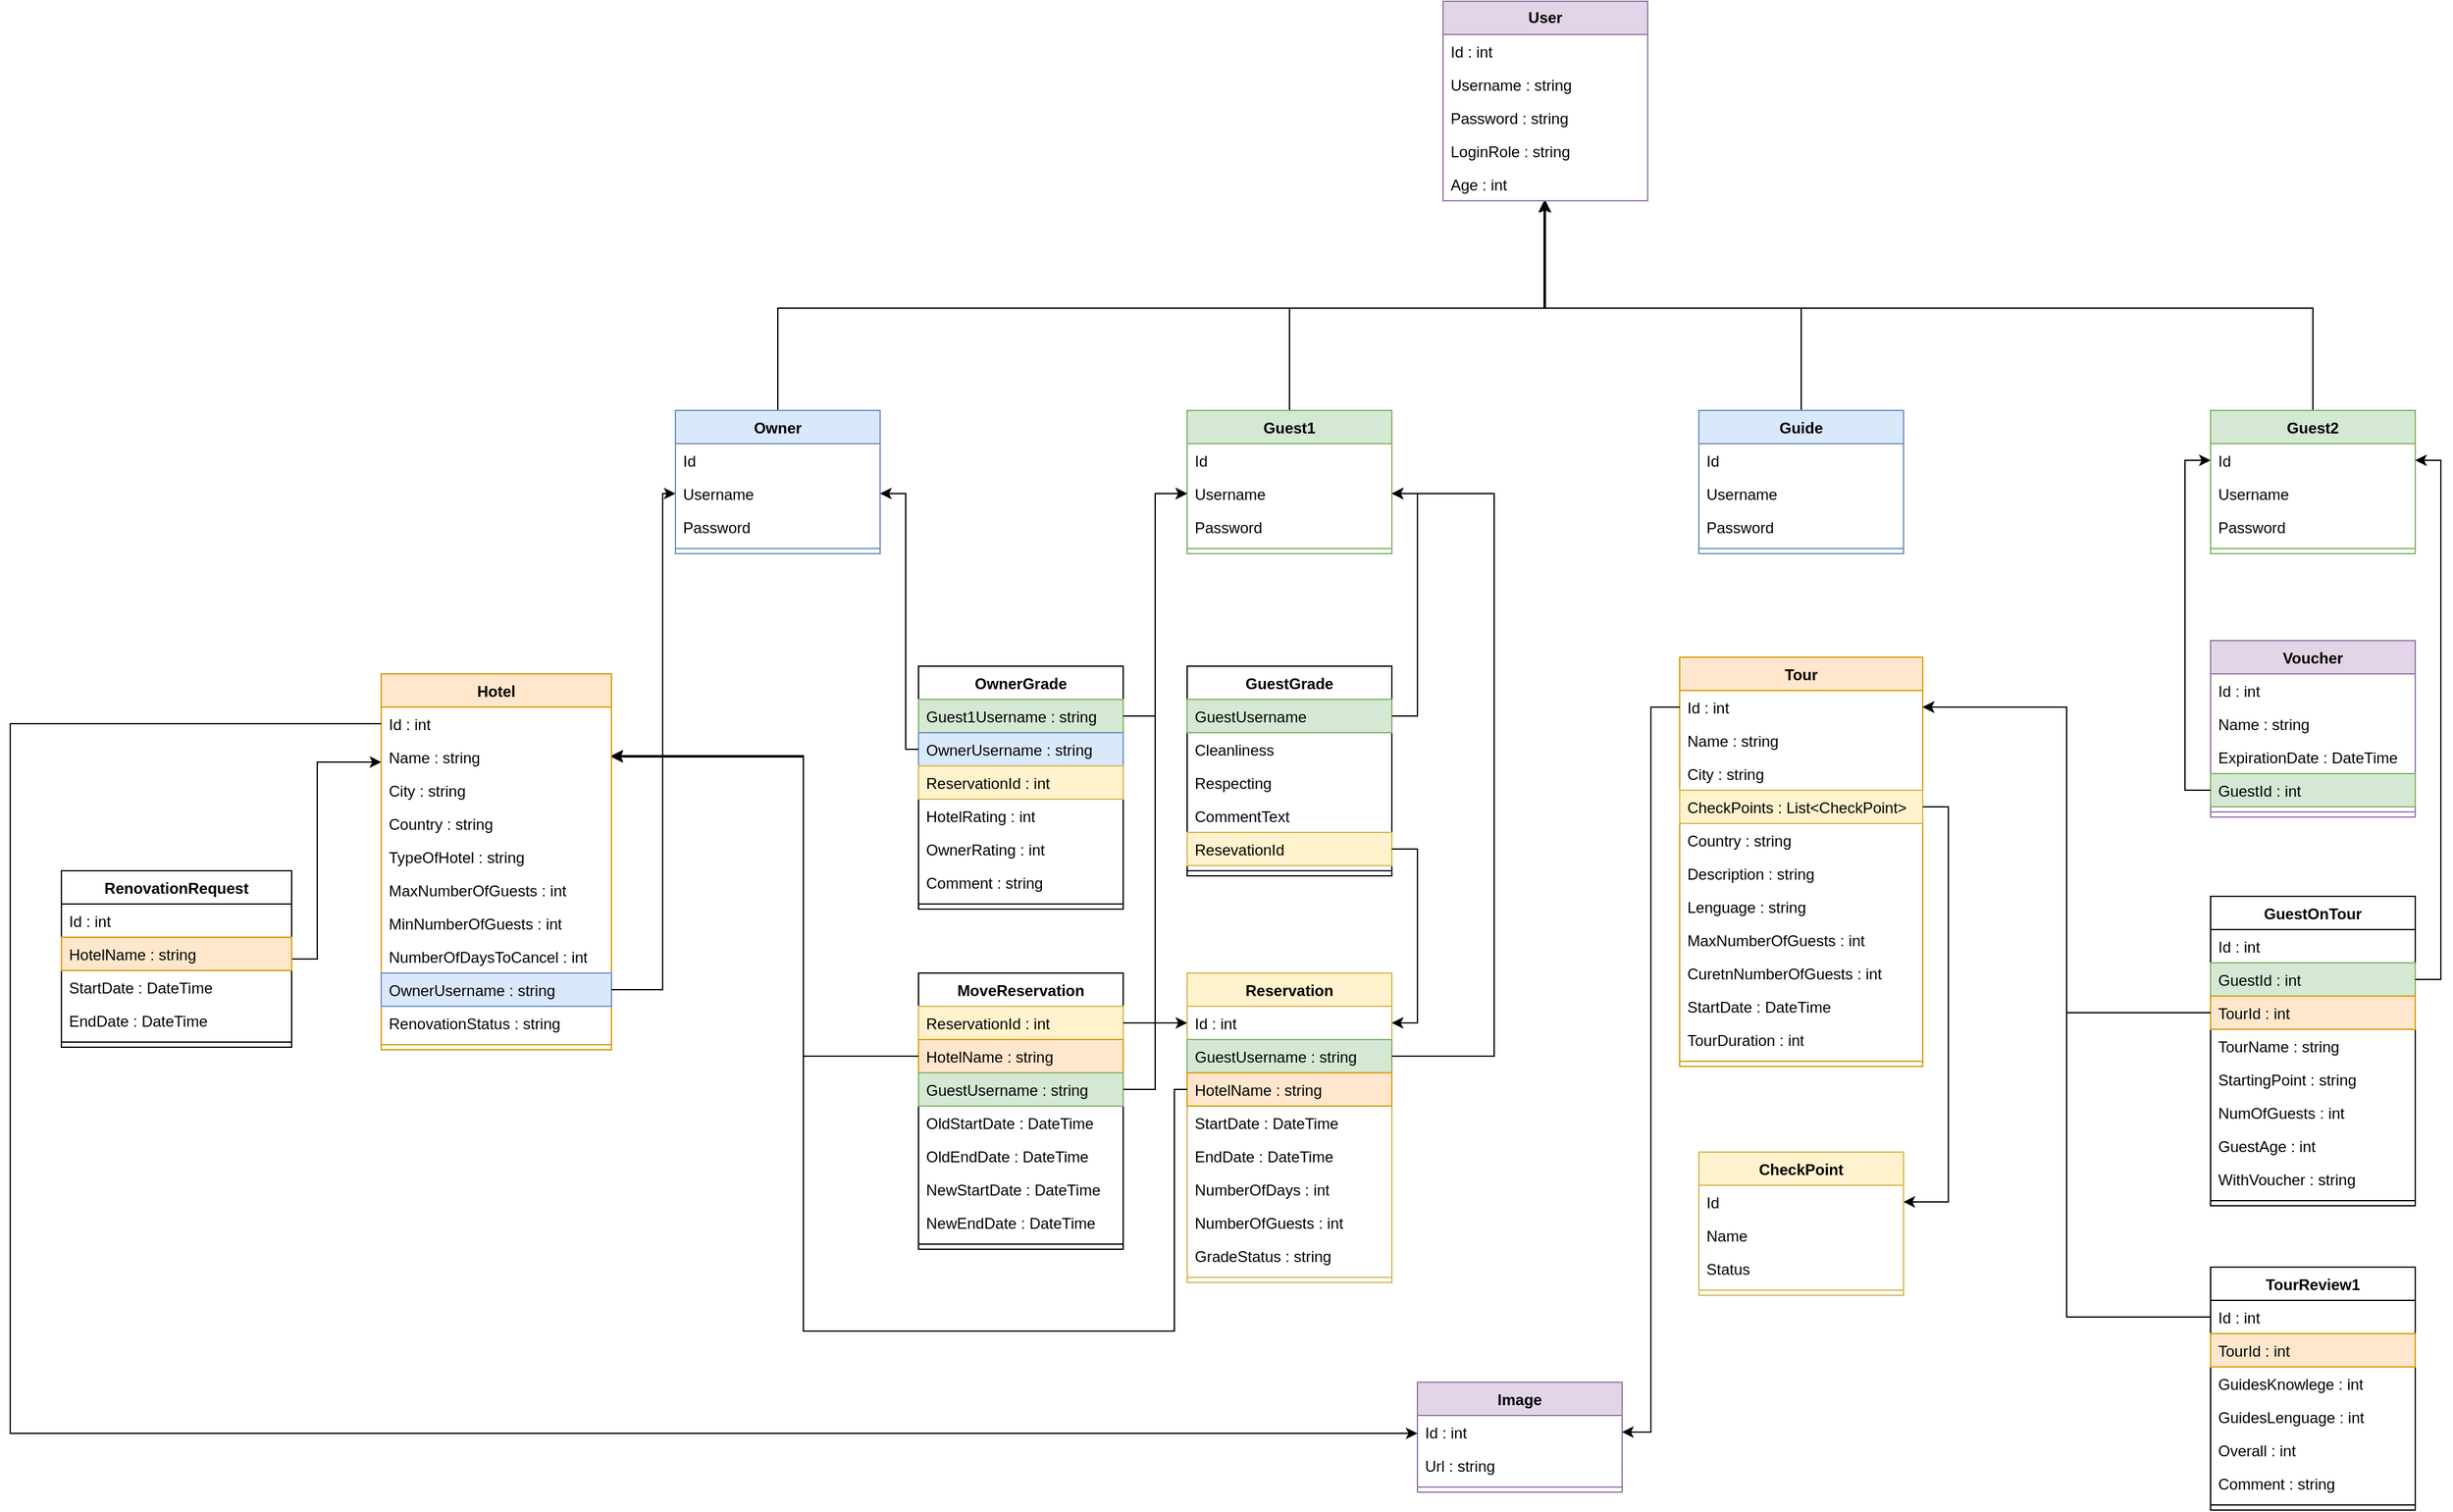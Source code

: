 <mxfile version="21.2.9" type="google">
  <diagram id="C5RBs43oDa-KdzZeNtuy" name="Page-1">
    <mxGraphModel grid="1" page="1" gridSize="10" guides="1" tooltips="1" connect="1" arrows="1" fold="1" pageScale="1" pageWidth="827" pageHeight="1169" math="0" shadow="0">
      <root>
        <mxCell id="WIyWlLk6GJQsqaUBKTNV-0" />
        <mxCell id="WIyWlLk6GJQsqaUBKTNV-1" parent="WIyWlLk6GJQsqaUBKTNV-0" />
        <mxCell id="TR1EtoRLhUXy3o0v9ZQj-4" style="edgeStyle=orthogonalEdgeStyle;rounded=0;orthogonalLoop=1;jettySize=auto;html=1;" edge="1" parent="WIyWlLk6GJQsqaUBKTNV-1" source="pYB4gJdRoQnEA1Ny3r1X-6" target="pYB4gJdRoQnEA1Ny3r1X-121">
          <mxGeometry relative="1" as="geometry">
            <Array as="points">
              <mxPoint x="560" y="280" />
              <mxPoint x="359" y="280" />
            </Array>
          </mxGeometry>
        </mxCell>
        <mxCell id="pYB4gJdRoQnEA1Ny3r1X-5" value="Guide" style="swimlane;fontStyle=1;align=center;verticalAlign=top;childLayout=stackLayout;horizontal=1;startSize=26;horizontalStack=0;resizeParent=1;resizeParentMax=0;resizeLast=0;collapsible=1;marginBottom=0;whiteSpace=wrap;html=1;fillColor=#dae8fc;strokeColor=#6c8ebf;" vertex="1" parent="WIyWlLk6GJQsqaUBKTNV-1">
          <mxGeometry x="480" y="360" width="160" height="112" as="geometry" />
        </mxCell>
        <mxCell id="pYB4gJdRoQnEA1Ny3r1X-6" value="Id" style="text;strokeColor=none;fillColor=none;align=left;verticalAlign=top;spacingLeft=4;spacingRight=4;overflow=hidden;rotatable=0;points=[[0,0.5],[1,0.5]];portConstraint=eastwest;whiteSpace=wrap;html=1;" vertex="1" parent="pYB4gJdRoQnEA1Ny3r1X-5">
          <mxGeometry y="26" width="160" height="26" as="geometry" />
        </mxCell>
        <mxCell id="pYB4gJdRoQnEA1Ny3r1X-97" value="Username" style="text;strokeColor=none;fillColor=none;align=left;verticalAlign=top;spacingLeft=4;spacingRight=4;overflow=hidden;rotatable=0;points=[[0,0.5],[1,0.5]];portConstraint=eastwest;whiteSpace=wrap;html=1;" vertex="1" parent="pYB4gJdRoQnEA1Ny3r1X-5">
          <mxGeometry y="52" width="160" height="26" as="geometry" />
        </mxCell>
        <mxCell id="pYB4gJdRoQnEA1Ny3r1X-96" value="Password" style="text;strokeColor=none;fillColor=none;align=left;verticalAlign=top;spacingLeft=4;spacingRight=4;overflow=hidden;rotatable=0;points=[[0,0.5],[1,0.5]];portConstraint=eastwest;whiteSpace=wrap;html=1;" vertex="1" parent="pYB4gJdRoQnEA1Ny3r1X-5">
          <mxGeometry y="78" width="160" height="26" as="geometry" />
        </mxCell>
        <mxCell id="pYB4gJdRoQnEA1Ny3r1X-7" value="" style="line;strokeWidth=1;fillColor=none;align=left;verticalAlign=middle;spacingTop=-1;spacingLeft=3;spacingRight=3;rotatable=0;labelPosition=right;points=[];portConstraint=eastwest;strokeColor=inherit;" vertex="1" parent="pYB4gJdRoQnEA1Ny3r1X-5">
          <mxGeometry y="104" width="160" height="8" as="geometry" />
        </mxCell>
        <mxCell id="TR1EtoRLhUXy3o0v9ZQj-2" style="edgeStyle=orthogonalEdgeStyle;rounded=0;orthogonalLoop=1;jettySize=auto;html=1;" edge="1" parent="WIyWlLk6GJQsqaUBKTNV-1" source="pYB4gJdRoQnEA1Ny3r1X-94" target="pYB4gJdRoQnEA1Ny3r1X-121">
          <mxGeometry relative="1" as="geometry">
            <mxPoint x="349" y="220" as="targetPoint" />
            <mxPoint x="189" y="360" as="sourcePoint" />
            <Array as="points">
              <mxPoint x="160" y="280" />
              <mxPoint x="360" y="280" />
            </Array>
          </mxGeometry>
        </mxCell>
        <mxCell id="pYB4gJdRoQnEA1Ny3r1X-9" value="Guest1" style="swimlane;fontStyle=1;align=center;verticalAlign=top;childLayout=stackLayout;horizontal=1;startSize=26;horizontalStack=0;resizeParent=1;resizeParentMax=0;resizeLast=0;collapsible=1;marginBottom=0;whiteSpace=wrap;html=1;fillColor=#d5e8d4;strokeColor=#82b366;" vertex="1" parent="WIyWlLk6GJQsqaUBKTNV-1">
          <mxGeometry x="80" y="360" width="160" height="112" as="geometry" />
        </mxCell>
        <mxCell id="pYB4gJdRoQnEA1Ny3r1X-94" value="Id" style="text;strokeColor=none;fillColor=none;align=left;verticalAlign=top;spacingLeft=4;spacingRight=4;overflow=hidden;rotatable=0;points=[[0,0.5],[1,0.5]];portConstraint=eastwest;whiteSpace=wrap;html=1;" vertex="1" parent="pYB4gJdRoQnEA1Ny3r1X-9">
          <mxGeometry y="26" width="160" height="26" as="geometry" />
        </mxCell>
        <mxCell id="pYB4gJdRoQnEA1Ny3r1X-93" value="Username" style="text;strokeColor=none;fillColor=none;align=left;verticalAlign=top;spacingLeft=4;spacingRight=4;overflow=hidden;rotatable=0;points=[[0,0.5],[1,0.5]];portConstraint=eastwest;whiteSpace=wrap;html=1;" vertex="1" parent="pYB4gJdRoQnEA1Ny3r1X-9">
          <mxGeometry y="52" width="160" height="26" as="geometry" />
        </mxCell>
        <mxCell id="pYB4gJdRoQnEA1Ny3r1X-95" value="Password" style="text;strokeColor=none;fillColor=none;align=left;verticalAlign=top;spacingLeft=4;spacingRight=4;overflow=hidden;rotatable=0;points=[[0,0.5],[1,0.5]];portConstraint=eastwest;whiteSpace=wrap;html=1;" vertex="1" parent="pYB4gJdRoQnEA1Ny3r1X-9">
          <mxGeometry y="78" width="160" height="26" as="geometry" />
        </mxCell>
        <mxCell id="pYB4gJdRoQnEA1Ny3r1X-11" value="" style="line;strokeWidth=1;fillColor=none;align=left;verticalAlign=middle;spacingTop=-1;spacingLeft=3;spacingRight=3;rotatable=0;labelPosition=right;points=[];portConstraint=eastwest;strokeColor=inherit;" vertex="1" parent="pYB4gJdRoQnEA1Ny3r1X-9">
          <mxGeometry y="104" width="160" height="8" as="geometry" />
        </mxCell>
        <mxCell id="TR1EtoRLhUXy3o0v9ZQj-5" style="edgeStyle=orthogonalEdgeStyle;rounded=0;orthogonalLoop=1;jettySize=auto;html=1;" edge="1" parent="WIyWlLk6GJQsqaUBKTNV-1" source="pYB4gJdRoQnEA1Ny3r1X-14" target="pYB4gJdRoQnEA1Ny3r1X-121">
          <mxGeometry relative="1" as="geometry">
            <mxPoint x="870" y="360" as="sourcePoint" />
            <mxPoint x="390" y="230.004" as="targetPoint" />
            <Array as="points">
              <mxPoint x="960" y="280" />
              <mxPoint x="360" y="280" />
            </Array>
          </mxGeometry>
        </mxCell>
        <mxCell id="pYB4gJdRoQnEA1Ny3r1X-13" value="Guest2" style="swimlane;fontStyle=1;align=center;verticalAlign=top;childLayout=stackLayout;horizontal=1;startSize=26;horizontalStack=0;resizeParent=1;resizeParentMax=0;resizeLast=0;collapsible=1;marginBottom=0;whiteSpace=wrap;html=1;fillColor=#d5e8d4;strokeColor=#82b366;" vertex="1" parent="WIyWlLk6GJQsqaUBKTNV-1">
          <mxGeometry x="880" y="360" width="160" height="112" as="geometry" />
        </mxCell>
        <mxCell id="pYB4gJdRoQnEA1Ny3r1X-14" value="Id" style="text;strokeColor=none;fillColor=none;align=left;verticalAlign=top;spacingLeft=4;spacingRight=4;overflow=hidden;rotatable=0;points=[[0,0.5],[1,0.5]];portConstraint=eastwest;whiteSpace=wrap;html=1;" vertex="1" parent="pYB4gJdRoQnEA1Ny3r1X-13">
          <mxGeometry y="26" width="160" height="26" as="geometry" />
        </mxCell>
        <mxCell id="pYB4gJdRoQnEA1Ny3r1X-99" value="Username" style="text;strokeColor=none;fillColor=none;align=left;verticalAlign=top;spacingLeft=4;spacingRight=4;overflow=hidden;rotatable=0;points=[[0,0.5],[1,0.5]];portConstraint=eastwest;whiteSpace=wrap;html=1;" vertex="1" parent="pYB4gJdRoQnEA1Ny3r1X-13">
          <mxGeometry y="52" width="160" height="26" as="geometry" />
        </mxCell>
        <mxCell id="pYB4gJdRoQnEA1Ny3r1X-98" value="Password" style="text;strokeColor=none;fillColor=none;align=left;verticalAlign=top;spacingLeft=4;spacingRight=4;overflow=hidden;rotatable=0;points=[[0,0.5],[1,0.5]];portConstraint=eastwest;whiteSpace=wrap;html=1;" vertex="1" parent="pYB4gJdRoQnEA1Ny3r1X-13">
          <mxGeometry y="78" width="160" height="26" as="geometry" />
        </mxCell>
        <mxCell id="pYB4gJdRoQnEA1Ny3r1X-15" value="" style="line;strokeWidth=1;fillColor=none;align=left;verticalAlign=middle;spacingTop=-1;spacingLeft=3;spacingRight=3;rotatable=0;labelPosition=right;points=[];portConstraint=eastwest;strokeColor=inherit;" vertex="1" parent="pYB4gJdRoQnEA1Ny3r1X-13">
          <mxGeometry y="104" width="160" height="8" as="geometry" />
        </mxCell>
        <mxCell id="TR1EtoRLhUXy3o0v9ZQj-3" style="edgeStyle=orthogonalEdgeStyle;rounded=0;orthogonalLoop=1;jettySize=auto;html=1;" edge="1" parent="WIyWlLk6GJQsqaUBKTNV-1" source="pYB4gJdRoQnEA1Ny3r1X-18" target="pYB4gJdRoQnEA1Ny3r1X-121">
          <mxGeometry relative="1" as="geometry">
            <mxPoint x="-167" y="360" as="sourcePoint" />
            <mxPoint x="313.96" y="230.004" as="targetPoint" />
            <Array as="points">
              <mxPoint x="-240" y="280" />
              <mxPoint x="360" y="280" />
            </Array>
          </mxGeometry>
        </mxCell>
        <mxCell id="pYB4gJdRoQnEA1Ny3r1X-17" value="Owner" style="swimlane;fontStyle=1;align=center;verticalAlign=top;childLayout=stackLayout;horizontal=1;startSize=26;horizontalStack=0;resizeParent=1;resizeParentMax=0;resizeLast=0;collapsible=1;marginBottom=0;whiteSpace=wrap;html=1;fillColor=#dae8fc;strokeColor=#6c8ebf;" vertex="1" parent="WIyWlLk6GJQsqaUBKTNV-1">
          <mxGeometry x="-320" y="360" width="160" height="112" as="geometry" />
        </mxCell>
        <mxCell id="pYB4gJdRoQnEA1Ny3r1X-18" value="Id" style="text;strokeColor=none;fillColor=none;align=left;verticalAlign=top;spacingLeft=4;spacingRight=4;overflow=hidden;rotatable=0;points=[[0,0.5],[1,0.5]];portConstraint=eastwest;whiteSpace=wrap;html=1;" vertex="1" parent="pYB4gJdRoQnEA1Ny3r1X-17">
          <mxGeometry y="26" width="160" height="26" as="geometry" />
        </mxCell>
        <mxCell id="pYB4gJdRoQnEA1Ny3r1X-92" value="Username" style="text;strokeColor=none;fillColor=none;align=left;verticalAlign=top;spacingLeft=4;spacingRight=4;overflow=hidden;rotatable=0;points=[[0,0.5],[1,0.5]];portConstraint=eastwest;whiteSpace=wrap;html=1;" vertex="1" parent="pYB4gJdRoQnEA1Ny3r1X-17">
          <mxGeometry y="52" width="160" height="26" as="geometry" />
        </mxCell>
        <mxCell id="pYB4gJdRoQnEA1Ny3r1X-91" value="Password" style="text;strokeColor=none;fillColor=none;align=left;verticalAlign=top;spacingLeft=4;spacingRight=4;overflow=hidden;rotatable=0;points=[[0,0.5],[1,0.5]];portConstraint=eastwest;whiteSpace=wrap;html=1;" vertex="1" parent="pYB4gJdRoQnEA1Ny3r1X-17">
          <mxGeometry y="78" width="160" height="26" as="geometry" />
        </mxCell>
        <mxCell id="pYB4gJdRoQnEA1Ny3r1X-19" value="" style="line;strokeWidth=1;fillColor=none;align=left;verticalAlign=middle;spacingTop=-1;spacingLeft=3;spacingRight=3;rotatable=0;labelPosition=right;points=[];portConstraint=eastwest;strokeColor=inherit;" vertex="1" parent="pYB4gJdRoQnEA1Ny3r1X-17">
          <mxGeometry y="104" width="160" height="8" as="geometry" />
        </mxCell>
        <mxCell id="pYB4gJdRoQnEA1Ny3r1X-33" value="CheckPoint" style="swimlane;fontStyle=1;align=center;verticalAlign=top;childLayout=stackLayout;horizontal=1;startSize=26;horizontalStack=0;resizeParent=1;resizeParentMax=0;resizeLast=0;collapsible=1;marginBottom=0;whiteSpace=wrap;html=1;fillColor=#fff2cc;strokeColor=#d6b656;" vertex="1" parent="WIyWlLk6GJQsqaUBKTNV-1">
          <mxGeometry x="480" y="940" width="160" height="112" as="geometry" />
        </mxCell>
        <mxCell id="pYB4gJdRoQnEA1Ny3r1X-34" value="Id" style="text;strokeColor=none;fillColor=none;align=left;verticalAlign=top;spacingLeft=4;spacingRight=4;overflow=hidden;rotatable=0;points=[[0,0.5],[1,0.5]];portConstraint=eastwest;whiteSpace=wrap;html=1;" vertex="1" parent="pYB4gJdRoQnEA1Ny3r1X-33">
          <mxGeometry y="26" width="160" height="26" as="geometry" />
        </mxCell>
        <mxCell id="pYB4gJdRoQnEA1Ny3r1X-103" value="Name" style="text;strokeColor=none;fillColor=none;align=left;verticalAlign=top;spacingLeft=4;spacingRight=4;overflow=hidden;rotatable=0;points=[[0,0.5],[1,0.5]];portConstraint=eastwest;whiteSpace=wrap;html=1;" vertex="1" parent="pYB4gJdRoQnEA1Ny3r1X-33">
          <mxGeometry y="52" width="160" height="26" as="geometry" />
        </mxCell>
        <mxCell id="pYB4gJdRoQnEA1Ny3r1X-102" value="Status" style="text;strokeColor=none;fillColor=none;align=left;verticalAlign=top;spacingLeft=4;spacingRight=4;overflow=hidden;rotatable=0;points=[[0,0.5],[1,0.5]];portConstraint=eastwest;whiteSpace=wrap;html=1;" vertex="1" parent="pYB4gJdRoQnEA1Ny3r1X-33">
          <mxGeometry y="78" width="160" height="26" as="geometry" />
        </mxCell>
        <mxCell id="pYB4gJdRoQnEA1Ny3r1X-35" value="" style="line;strokeWidth=1;fillColor=none;align=left;verticalAlign=middle;spacingTop=-1;spacingLeft=3;spacingRight=3;rotatable=0;labelPosition=right;points=[];portConstraint=eastwest;strokeColor=inherit;" vertex="1" parent="pYB4gJdRoQnEA1Ny3r1X-33">
          <mxGeometry y="104" width="160" height="8" as="geometry" />
        </mxCell>
        <mxCell id="pYB4gJdRoQnEA1Ny3r1X-37" value="GuestGrade" style="swimlane;fontStyle=1;align=center;verticalAlign=top;childLayout=stackLayout;horizontal=1;startSize=26;horizontalStack=0;resizeParent=1;resizeParentMax=0;resizeLast=0;collapsible=1;marginBottom=0;whiteSpace=wrap;html=1;" vertex="1" parent="WIyWlLk6GJQsqaUBKTNV-1">
          <mxGeometry x="80" y="560" width="160" height="164" as="geometry" />
        </mxCell>
        <mxCell id="pYB4gJdRoQnEA1Ny3r1X-38" value="GuestUsername" style="text;strokeColor=#82b366;fillColor=#d5e8d4;align=left;verticalAlign=top;spacingLeft=4;spacingRight=4;overflow=hidden;rotatable=0;points=[[0,0.5],[1,0.5]];portConstraint=eastwest;whiteSpace=wrap;html=1;shadow=0;" vertex="1" parent="pYB4gJdRoQnEA1Ny3r1X-37">
          <mxGeometry y="26" width="160" height="26" as="geometry" />
        </mxCell>
        <mxCell id="pYB4gJdRoQnEA1Ny3r1X-107" value="Cleanliness" style="text;strokeColor=none;fillColor=none;align=left;verticalAlign=top;spacingLeft=4;spacingRight=4;overflow=hidden;rotatable=0;points=[[0,0.5],[1,0.5]];portConstraint=eastwest;whiteSpace=wrap;html=1;" vertex="1" parent="pYB4gJdRoQnEA1Ny3r1X-37">
          <mxGeometry y="52" width="160" height="26" as="geometry" />
        </mxCell>
        <mxCell id="pYB4gJdRoQnEA1Ny3r1X-106" value="Respecting" style="text;strokeColor=none;fillColor=none;align=left;verticalAlign=top;spacingLeft=4;spacingRight=4;overflow=hidden;rotatable=0;points=[[0,0.5],[1,0.5]];portConstraint=eastwest;whiteSpace=wrap;html=1;" vertex="1" parent="pYB4gJdRoQnEA1Ny3r1X-37">
          <mxGeometry y="78" width="160" height="26" as="geometry" />
        </mxCell>
        <mxCell id="pYB4gJdRoQnEA1Ny3r1X-105" value="CommentText" style="text;strokeColor=none;fillColor=none;align=left;verticalAlign=top;spacingLeft=4;spacingRight=4;overflow=hidden;rotatable=0;points=[[0,0.5],[1,0.5]];portConstraint=eastwest;whiteSpace=wrap;html=1;" vertex="1" parent="pYB4gJdRoQnEA1Ny3r1X-37">
          <mxGeometry y="104" width="160" height="26" as="geometry" />
        </mxCell>
        <mxCell id="pYB4gJdRoQnEA1Ny3r1X-104" value="ResevationId" style="text;strokeColor=#d6b656;fillColor=#fff2cc;align=left;verticalAlign=top;spacingLeft=4;spacingRight=4;overflow=hidden;rotatable=0;points=[[0,0.5],[1,0.5]];portConstraint=eastwest;whiteSpace=wrap;html=1;" vertex="1" parent="pYB4gJdRoQnEA1Ny3r1X-37">
          <mxGeometry y="130" width="160" height="26" as="geometry" />
        </mxCell>
        <mxCell id="pYB4gJdRoQnEA1Ny3r1X-39" value="" style="line;strokeWidth=1;fillColor=none;align=left;verticalAlign=middle;spacingTop=-1;spacingLeft=3;spacingRight=3;rotatable=0;labelPosition=right;points=[];portConstraint=eastwest;strokeColor=inherit;" vertex="1" parent="pYB4gJdRoQnEA1Ny3r1X-37">
          <mxGeometry y="156" width="160" height="8" as="geometry" />
        </mxCell>
        <mxCell id="pYB4gJdRoQnEA1Ny3r1X-41" value="GuestOnTour" style="swimlane;fontStyle=1;align=center;verticalAlign=top;childLayout=stackLayout;horizontal=1;startSize=26;horizontalStack=0;resizeParent=1;resizeParentMax=0;resizeLast=0;collapsible=1;marginBottom=0;whiteSpace=wrap;html=1;" vertex="1" parent="WIyWlLk6GJQsqaUBKTNV-1">
          <mxGeometry x="880" y="740" width="160" height="242" as="geometry" />
        </mxCell>
        <mxCell id="pYB4gJdRoQnEA1Ny3r1X-42" value="Id : int" style="text;strokeColor=none;fillColor=none;align=left;verticalAlign=top;spacingLeft=4;spacingRight=4;overflow=hidden;rotatable=0;points=[[0,0.5],[1,0.5]];portConstraint=eastwest;whiteSpace=wrap;html=1;" vertex="1" parent="pYB4gJdRoQnEA1Ny3r1X-41">
          <mxGeometry y="26" width="160" height="26" as="geometry" />
        </mxCell>
        <mxCell id="pYB4gJdRoQnEA1Ny3r1X-115" value="GuestId : int" style="text;strokeColor=#82b366;fillColor=#d5e8d4;align=left;verticalAlign=top;spacingLeft=4;spacingRight=4;overflow=hidden;rotatable=0;points=[[0,0.5],[1,0.5]];portConstraint=eastwest;whiteSpace=wrap;html=1;" vertex="1" parent="pYB4gJdRoQnEA1Ny3r1X-41">
          <mxGeometry y="52" width="160" height="26" as="geometry" />
        </mxCell>
        <mxCell id="pYB4gJdRoQnEA1Ny3r1X-114" value="TourId : int" style="text;strokeColor=#d79b00;fillColor=#ffe6cc;align=left;verticalAlign=top;spacingLeft=4;spacingRight=4;overflow=hidden;rotatable=0;points=[[0,0.5],[1,0.5]];portConstraint=eastwest;whiteSpace=wrap;html=1;" vertex="1" parent="pYB4gJdRoQnEA1Ny3r1X-41">
          <mxGeometry y="78" width="160" height="26" as="geometry" />
        </mxCell>
        <mxCell id="pYB4gJdRoQnEA1Ny3r1X-113" value="TourName : string" style="text;strokeColor=none;fillColor=none;align=left;verticalAlign=top;spacingLeft=4;spacingRight=4;overflow=hidden;rotatable=0;points=[[0,0.5],[1,0.5]];portConstraint=eastwest;whiteSpace=wrap;html=1;" vertex="1" parent="pYB4gJdRoQnEA1Ny3r1X-41">
          <mxGeometry y="104" width="160" height="26" as="geometry" />
        </mxCell>
        <mxCell id="pYB4gJdRoQnEA1Ny3r1X-112" value="StartingPoint : string" style="text;strokeColor=none;fillColor=none;align=left;verticalAlign=top;spacingLeft=4;spacingRight=4;overflow=hidden;rotatable=0;points=[[0,0.5],[1,0.5]];portConstraint=eastwest;whiteSpace=wrap;html=1;" vertex="1" parent="pYB4gJdRoQnEA1Ny3r1X-41">
          <mxGeometry y="130" width="160" height="26" as="geometry" />
        </mxCell>
        <mxCell id="pYB4gJdRoQnEA1Ny3r1X-111" value="NumOfGuests : int" style="text;strokeColor=none;fillColor=none;align=left;verticalAlign=top;spacingLeft=4;spacingRight=4;overflow=hidden;rotatable=0;points=[[0,0.5],[1,0.5]];portConstraint=eastwest;whiteSpace=wrap;html=1;" vertex="1" parent="pYB4gJdRoQnEA1Ny3r1X-41">
          <mxGeometry y="156" width="160" height="26" as="geometry" />
        </mxCell>
        <mxCell id="pYB4gJdRoQnEA1Ny3r1X-110" value="GuestAge : int" style="text;strokeColor=none;fillColor=none;align=left;verticalAlign=top;spacingLeft=4;spacingRight=4;overflow=hidden;rotatable=0;points=[[0,0.5],[1,0.5]];portConstraint=eastwest;whiteSpace=wrap;html=1;" vertex="1" parent="pYB4gJdRoQnEA1Ny3r1X-41">
          <mxGeometry y="182" width="160" height="26" as="geometry" />
        </mxCell>
        <mxCell id="pYB4gJdRoQnEA1Ny3r1X-109" value="WithVoucher : string" style="text;strokeColor=none;fillColor=none;align=left;verticalAlign=top;spacingLeft=4;spacingRight=4;overflow=hidden;rotatable=0;points=[[0,0.5],[1,0.5]];portConstraint=eastwest;whiteSpace=wrap;html=1;" vertex="1" parent="pYB4gJdRoQnEA1Ny3r1X-41">
          <mxGeometry y="208" width="160" height="26" as="geometry" />
        </mxCell>
        <mxCell id="pYB4gJdRoQnEA1Ny3r1X-43" value="" style="line;strokeWidth=1;fillColor=none;align=left;verticalAlign=middle;spacingTop=-1;spacingLeft=3;spacingRight=3;rotatable=0;labelPosition=right;points=[];portConstraint=eastwest;strokeColor=inherit;" vertex="1" parent="pYB4gJdRoQnEA1Ny3r1X-41">
          <mxGeometry y="234" width="160" height="8" as="geometry" />
        </mxCell>
        <mxCell id="pYB4gJdRoQnEA1Ny3r1X-45" value="Hotel" style="swimlane;fontStyle=1;align=center;verticalAlign=top;childLayout=stackLayout;horizontal=1;startSize=26;horizontalStack=0;resizeParent=1;resizeParentMax=0;resizeLast=0;collapsible=1;marginBottom=0;whiteSpace=wrap;html=1;fillColor=#ffe6cc;strokeColor=#d79b00;" vertex="1" parent="WIyWlLk6GJQsqaUBKTNV-1">
          <mxGeometry x="-550" y="566" width="180" height="294" as="geometry" />
        </mxCell>
        <mxCell id="pYB4gJdRoQnEA1Ny3r1X-46" value="Id : int" style="text;strokeColor=none;fillColor=none;align=left;verticalAlign=top;spacingLeft=4;spacingRight=4;overflow=hidden;rotatable=0;points=[[0,0.5],[1,0.5]];portConstraint=eastwest;whiteSpace=wrap;html=1;" vertex="1" parent="pYB4gJdRoQnEA1Ny3r1X-45">
          <mxGeometry y="26" width="180" height="26" as="geometry" />
        </mxCell>
        <mxCell id="pYB4gJdRoQnEA1Ny3r1X-130" value="Name : string" style="text;strokeColor=none;fillColor=none;align=left;verticalAlign=top;spacingLeft=4;spacingRight=4;overflow=hidden;rotatable=0;points=[[0,0.5],[1,0.5]];portConstraint=eastwest;whiteSpace=wrap;html=1;" vertex="1" parent="pYB4gJdRoQnEA1Ny3r1X-45">
          <mxGeometry y="52" width="180" height="26" as="geometry" />
        </mxCell>
        <mxCell id="pYB4gJdRoQnEA1Ny3r1X-129" value="City : string" style="text;strokeColor=none;fillColor=none;align=left;verticalAlign=top;spacingLeft=4;spacingRight=4;overflow=hidden;rotatable=0;points=[[0,0.5],[1,0.5]];portConstraint=eastwest;whiteSpace=wrap;html=1;" vertex="1" parent="pYB4gJdRoQnEA1Ny3r1X-45">
          <mxGeometry y="78" width="180" height="26" as="geometry" />
        </mxCell>
        <mxCell id="pYB4gJdRoQnEA1Ny3r1X-128" value="Country : string" style="text;strokeColor=none;fillColor=none;align=left;verticalAlign=top;spacingLeft=4;spacingRight=4;overflow=hidden;rotatable=0;points=[[0,0.5],[1,0.5]];portConstraint=eastwest;whiteSpace=wrap;html=1;" vertex="1" parent="pYB4gJdRoQnEA1Ny3r1X-45">
          <mxGeometry y="104" width="180" height="26" as="geometry" />
        </mxCell>
        <mxCell id="pYB4gJdRoQnEA1Ny3r1X-127" value="TypeOfHotel : string" style="text;strokeColor=none;fillColor=none;align=left;verticalAlign=top;spacingLeft=4;spacingRight=4;overflow=hidden;rotatable=0;points=[[0,0.5],[1,0.5]];portConstraint=eastwest;whiteSpace=wrap;html=1;" vertex="1" parent="pYB4gJdRoQnEA1Ny3r1X-45">
          <mxGeometry y="130" width="180" height="26" as="geometry" />
        </mxCell>
        <mxCell id="pYB4gJdRoQnEA1Ny3r1X-126" value="MaxNumberOfGuests : int" style="text;strokeColor=none;fillColor=none;align=left;verticalAlign=top;spacingLeft=4;spacingRight=4;overflow=hidden;rotatable=0;points=[[0,0.5],[1,0.5]];portConstraint=eastwest;whiteSpace=wrap;html=1;" vertex="1" parent="pYB4gJdRoQnEA1Ny3r1X-45">
          <mxGeometry y="156" width="180" height="26" as="geometry" />
        </mxCell>
        <mxCell id="pYB4gJdRoQnEA1Ny3r1X-125" value="MinNumberOfGuests : int" style="text;strokeColor=none;fillColor=none;align=left;verticalAlign=top;spacingLeft=4;spacingRight=4;overflow=hidden;rotatable=0;points=[[0,0.5],[1,0.5]];portConstraint=eastwest;whiteSpace=wrap;html=1;" vertex="1" parent="pYB4gJdRoQnEA1Ny3r1X-45">
          <mxGeometry y="182" width="180" height="26" as="geometry" />
        </mxCell>
        <mxCell id="pYB4gJdRoQnEA1Ny3r1X-124" value="NumberOfDaysToCancel : int" style="text;strokeColor=none;fillColor=none;align=left;verticalAlign=top;spacingLeft=4;spacingRight=4;overflow=hidden;rotatable=0;points=[[0,0.5],[1,0.5]];portConstraint=eastwest;whiteSpace=wrap;html=1;" vertex="1" parent="pYB4gJdRoQnEA1Ny3r1X-45">
          <mxGeometry y="208" width="180" height="26" as="geometry" />
        </mxCell>
        <mxCell id="pYB4gJdRoQnEA1Ny3r1X-123" value="OwnerUsername : string" style="text;strokeColor=#6c8ebf;fillColor=#dae8fc;align=left;verticalAlign=top;spacingLeft=4;spacingRight=4;overflow=hidden;rotatable=0;points=[[0,0.5],[1,0.5]];portConstraint=eastwest;whiteSpace=wrap;html=1;" vertex="1" parent="pYB4gJdRoQnEA1Ny3r1X-45">
          <mxGeometry y="234" width="180" height="26" as="geometry" />
        </mxCell>
        <mxCell id="pYB4gJdRoQnEA1Ny3r1X-122" value="RenovationStatus : string" style="text;strokeColor=none;fillColor=none;align=left;verticalAlign=top;spacingLeft=4;spacingRight=4;overflow=hidden;rotatable=0;points=[[0,0.5],[1,0.5]];portConstraint=eastwest;whiteSpace=wrap;html=1;" vertex="1" parent="pYB4gJdRoQnEA1Ny3r1X-45">
          <mxGeometry y="260" width="180" height="26" as="geometry" />
        </mxCell>
        <mxCell id="pYB4gJdRoQnEA1Ny3r1X-47" value="" style="line;strokeWidth=1;fillColor=none;align=left;verticalAlign=middle;spacingTop=-1;spacingLeft=3;spacingRight=3;rotatable=0;labelPosition=right;points=[];portConstraint=eastwest;strokeColor=inherit;" vertex="1" parent="pYB4gJdRoQnEA1Ny3r1X-45">
          <mxGeometry y="286" width="180" height="8" as="geometry" />
        </mxCell>
        <mxCell id="pYB4gJdRoQnEA1Ny3r1X-49" value="Image" style="swimlane;fontStyle=1;align=center;verticalAlign=top;childLayout=stackLayout;horizontal=1;startSize=26;horizontalStack=0;resizeParent=1;resizeParentMax=0;resizeLast=0;collapsible=1;marginBottom=0;whiteSpace=wrap;html=1;fillColor=#e1d5e7;strokeColor=#9673a6;" vertex="1" parent="WIyWlLk6GJQsqaUBKTNV-1">
          <mxGeometry x="260" y="1120" width="160" height="86" as="geometry" />
        </mxCell>
        <mxCell id="pYB4gJdRoQnEA1Ny3r1X-50" value="Id : int" style="text;strokeColor=none;fillColor=none;align=left;verticalAlign=top;spacingLeft=4;spacingRight=4;overflow=hidden;rotatable=0;points=[[0,0.5],[1,0.5]];portConstraint=eastwest;whiteSpace=wrap;html=1;" vertex="1" parent="pYB4gJdRoQnEA1Ny3r1X-49">
          <mxGeometry y="26" width="160" height="26" as="geometry" />
        </mxCell>
        <mxCell id="pYB4gJdRoQnEA1Ny3r1X-131" value="Url : string" style="text;strokeColor=none;fillColor=none;align=left;verticalAlign=top;spacingLeft=4;spacingRight=4;overflow=hidden;rotatable=0;points=[[0,0.5],[1,0.5]];portConstraint=eastwest;whiteSpace=wrap;html=1;" vertex="1" parent="pYB4gJdRoQnEA1Ny3r1X-49">
          <mxGeometry y="52" width="160" height="26" as="geometry" />
        </mxCell>
        <mxCell id="pYB4gJdRoQnEA1Ny3r1X-51" value="" style="line;strokeWidth=1;fillColor=none;align=left;verticalAlign=middle;spacingTop=-1;spacingLeft=3;spacingRight=3;rotatable=0;labelPosition=right;points=[];portConstraint=eastwest;strokeColor=inherit;" vertex="1" parent="pYB4gJdRoQnEA1Ny3r1X-49">
          <mxGeometry y="78" width="160" height="8" as="geometry" />
        </mxCell>
        <mxCell id="pYB4gJdRoQnEA1Ny3r1X-53" value="MoveReservation" style="swimlane;fontStyle=1;align=center;verticalAlign=top;childLayout=stackLayout;horizontal=1;startSize=26;horizontalStack=0;resizeParent=1;resizeParentMax=0;resizeLast=0;collapsible=1;marginBottom=0;whiteSpace=wrap;html=1;" vertex="1" parent="WIyWlLk6GJQsqaUBKTNV-1">
          <mxGeometry x="-130" y="800" width="160" height="216" as="geometry" />
        </mxCell>
        <mxCell id="pYB4gJdRoQnEA1Ny3r1X-54" value="ReservationId : int" style="text;strokeColor=#d6b656;fillColor=#fff2cc;align=left;verticalAlign=top;spacingLeft=4;spacingRight=4;overflow=hidden;rotatable=0;points=[[0,0.5],[1,0.5]];portConstraint=eastwest;whiteSpace=wrap;html=1;" vertex="1" parent="pYB4gJdRoQnEA1Ny3r1X-53">
          <mxGeometry y="26" width="160" height="26" as="geometry" />
        </mxCell>
        <mxCell id="pYB4gJdRoQnEA1Ny3r1X-137" value="HotelName : string" style="text;strokeColor=#d79b00;fillColor=#ffe6cc;align=left;verticalAlign=top;spacingLeft=4;spacingRight=4;overflow=hidden;rotatable=0;points=[[0,0.5],[1,0.5]];portConstraint=eastwest;whiteSpace=wrap;html=1;" vertex="1" parent="pYB4gJdRoQnEA1Ny3r1X-53">
          <mxGeometry y="52" width="160" height="26" as="geometry" />
        </mxCell>
        <mxCell id="pYB4gJdRoQnEA1Ny3r1X-136" value="GuestUsername : string&lt;br&gt;" style="text;strokeColor=#82b366;fillColor=#d5e8d4;align=left;verticalAlign=top;spacingLeft=4;spacingRight=4;overflow=hidden;rotatable=0;points=[[0,0.5],[1,0.5]];portConstraint=eastwest;whiteSpace=wrap;html=1;" vertex="1" parent="pYB4gJdRoQnEA1Ny3r1X-53">
          <mxGeometry y="78" width="160" height="26" as="geometry" />
        </mxCell>
        <mxCell id="pYB4gJdRoQnEA1Ny3r1X-135" value="OldStartDate : DateTime" style="text;strokeColor=none;fillColor=none;align=left;verticalAlign=top;spacingLeft=4;spacingRight=4;overflow=hidden;rotatable=0;points=[[0,0.5],[1,0.5]];portConstraint=eastwest;whiteSpace=wrap;html=1;" vertex="1" parent="pYB4gJdRoQnEA1Ny3r1X-53">
          <mxGeometry y="104" width="160" height="26" as="geometry" />
        </mxCell>
        <mxCell id="pYB4gJdRoQnEA1Ny3r1X-134" value="OldEndDate : DateTime" style="text;strokeColor=none;fillColor=none;align=left;verticalAlign=top;spacingLeft=4;spacingRight=4;overflow=hidden;rotatable=0;points=[[0,0.5],[1,0.5]];portConstraint=eastwest;whiteSpace=wrap;html=1;" vertex="1" parent="pYB4gJdRoQnEA1Ny3r1X-53">
          <mxGeometry y="130" width="160" height="26" as="geometry" />
        </mxCell>
        <mxCell id="pYB4gJdRoQnEA1Ny3r1X-133" value="NewStartDate : DateTime" style="text;strokeColor=none;fillColor=none;align=left;verticalAlign=top;spacingLeft=4;spacingRight=4;overflow=hidden;rotatable=0;points=[[0,0.5],[1,0.5]];portConstraint=eastwest;whiteSpace=wrap;html=1;" vertex="1" parent="pYB4gJdRoQnEA1Ny3r1X-53">
          <mxGeometry y="156" width="160" height="26" as="geometry" />
        </mxCell>
        <mxCell id="pYB4gJdRoQnEA1Ny3r1X-132" value="NewEndDate : DateTime" style="text;strokeColor=none;fillColor=none;align=left;verticalAlign=top;spacingLeft=4;spacingRight=4;overflow=hidden;rotatable=0;points=[[0,0.5],[1,0.5]];portConstraint=eastwest;whiteSpace=wrap;html=1;" vertex="1" parent="pYB4gJdRoQnEA1Ny3r1X-53">
          <mxGeometry y="182" width="160" height="26" as="geometry" />
        </mxCell>
        <mxCell id="pYB4gJdRoQnEA1Ny3r1X-55" value="" style="line;strokeWidth=1;fillColor=none;align=left;verticalAlign=middle;spacingTop=-1;spacingLeft=3;spacingRight=3;rotatable=0;labelPosition=right;points=[];portConstraint=eastwest;strokeColor=inherit;" vertex="1" parent="pYB4gJdRoQnEA1Ny3r1X-53">
          <mxGeometry y="208" width="160" height="8" as="geometry" />
        </mxCell>
        <mxCell id="pYB4gJdRoQnEA1Ny3r1X-57" value="OwnerGrade" style="swimlane;fontStyle=1;align=center;verticalAlign=top;childLayout=stackLayout;horizontal=1;startSize=26;horizontalStack=0;resizeParent=1;resizeParentMax=0;resizeLast=0;collapsible=1;marginBottom=0;whiteSpace=wrap;html=1;" vertex="1" parent="WIyWlLk6GJQsqaUBKTNV-1">
          <mxGeometry x="-130" y="560" width="160" height="190" as="geometry" />
        </mxCell>
        <mxCell id="pYB4gJdRoQnEA1Ny3r1X-58" value="Guest1Username : string" style="text;strokeColor=#82b366;fillColor=#d5e8d4;align=left;verticalAlign=top;spacingLeft=4;spacingRight=4;overflow=hidden;rotatable=0;points=[[0,0.5],[1,0.5]];portConstraint=eastwest;whiteSpace=wrap;html=1;" vertex="1" parent="pYB4gJdRoQnEA1Ny3r1X-57">
          <mxGeometry y="26" width="160" height="26" as="geometry" />
        </mxCell>
        <mxCell id="pYB4gJdRoQnEA1Ny3r1X-148" value="OwnerUsername : string" style="text;strokeColor=#6c8ebf;fillColor=#dae8fc;align=left;verticalAlign=top;spacingLeft=4;spacingRight=4;overflow=hidden;rotatable=0;points=[[0,0.5],[1,0.5]];portConstraint=eastwest;whiteSpace=wrap;html=1;" vertex="1" parent="pYB4gJdRoQnEA1Ny3r1X-57">
          <mxGeometry y="52" width="160" height="26" as="geometry" />
        </mxCell>
        <mxCell id="pYB4gJdRoQnEA1Ny3r1X-147" value="ReservationId : int" style="text;strokeColor=#d6b656;fillColor=#fff2cc;align=left;verticalAlign=top;spacingLeft=4;spacingRight=4;overflow=hidden;rotatable=0;points=[[0,0.5],[1,0.5]];portConstraint=eastwest;whiteSpace=wrap;html=1;" vertex="1" parent="pYB4gJdRoQnEA1Ny3r1X-57">
          <mxGeometry y="78" width="160" height="26" as="geometry" />
        </mxCell>
        <mxCell id="pYB4gJdRoQnEA1Ny3r1X-146" value="HotelRating : int" style="text;strokeColor=none;fillColor=none;align=left;verticalAlign=top;spacingLeft=4;spacingRight=4;overflow=hidden;rotatable=0;points=[[0,0.5],[1,0.5]];portConstraint=eastwest;whiteSpace=wrap;html=1;" vertex="1" parent="pYB4gJdRoQnEA1Ny3r1X-57">
          <mxGeometry y="104" width="160" height="26" as="geometry" />
        </mxCell>
        <mxCell id="pYB4gJdRoQnEA1Ny3r1X-145" value="OwnerRating : int" style="text;strokeColor=none;fillColor=none;align=left;verticalAlign=top;spacingLeft=4;spacingRight=4;overflow=hidden;rotatable=0;points=[[0,0.5],[1,0.5]];portConstraint=eastwest;whiteSpace=wrap;html=1;" vertex="1" parent="pYB4gJdRoQnEA1Ny3r1X-57">
          <mxGeometry y="130" width="160" height="26" as="geometry" />
        </mxCell>
        <mxCell id="pYB4gJdRoQnEA1Ny3r1X-144" value="Comment : string" style="text;strokeColor=none;fillColor=none;align=left;verticalAlign=top;spacingLeft=4;spacingRight=4;overflow=hidden;rotatable=0;points=[[0,0.5],[1,0.5]];portConstraint=eastwest;whiteSpace=wrap;html=1;" vertex="1" parent="pYB4gJdRoQnEA1Ny3r1X-57">
          <mxGeometry y="156" width="160" height="26" as="geometry" />
        </mxCell>
        <mxCell id="pYB4gJdRoQnEA1Ny3r1X-59" value="" style="line;strokeWidth=1;fillColor=none;align=left;verticalAlign=middle;spacingTop=-1;spacingLeft=3;spacingRight=3;rotatable=0;labelPosition=right;points=[];portConstraint=eastwest;strokeColor=inherit;" vertex="1" parent="pYB4gJdRoQnEA1Ny3r1X-57">
          <mxGeometry y="182" width="160" height="8" as="geometry" />
        </mxCell>
        <mxCell id="TR1EtoRLhUXy3o0v9ZQj-11" style="edgeStyle=orthogonalEdgeStyle;rounded=0;orthogonalLoop=1;jettySize=auto;html=1;" edge="1" parent="WIyWlLk6GJQsqaUBKTNV-1" source="pYB4gJdRoQnEA1Ny3r1X-62" target="pYB4gJdRoQnEA1Ny3r1X-130">
          <mxGeometry relative="1" as="geometry">
            <Array as="points">
              <mxPoint x="-600" y="789" />
              <mxPoint x="-600" y="635" />
            </Array>
          </mxGeometry>
        </mxCell>
        <mxCell id="pYB4gJdRoQnEA1Ny3r1X-62" value="RenovationRequest" style="swimlane;fontStyle=1;align=center;verticalAlign=top;childLayout=stackLayout;horizontal=1;startSize=26;horizontalStack=0;resizeParent=1;resizeParentMax=0;resizeLast=0;collapsible=1;marginBottom=0;whiteSpace=wrap;html=1;" vertex="1" parent="WIyWlLk6GJQsqaUBKTNV-1">
          <mxGeometry x="-800" y="720" width="180" height="138" as="geometry" />
        </mxCell>
        <mxCell id="pYB4gJdRoQnEA1Ny3r1X-63" value="Id : int" style="text;strokeColor=none;fillColor=none;align=left;verticalAlign=top;spacingLeft=4;spacingRight=4;overflow=hidden;rotatable=0;points=[[0,0.5],[1,0.5]];portConstraint=eastwest;whiteSpace=wrap;html=1;" vertex="1" parent="pYB4gJdRoQnEA1Ny3r1X-62">
          <mxGeometry y="26" width="180" height="26" as="geometry" />
        </mxCell>
        <mxCell id="pYB4gJdRoQnEA1Ny3r1X-151" value="HotelName : string" style="text;strokeColor=#d79b00;fillColor=#ffe6cc;align=left;verticalAlign=top;spacingLeft=4;spacingRight=4;overflow=hidden;rotatable=0;points=[[0,0.5],[1,0.5]];portConstraint=eastwest;whiteSpace=wrap;html=1;" vertex="1" parent="pYB4gJdRoQnEA1Ny3r1X-62">
          <mxGeometry y="52" width="180" height="26" as="geometry" />
        </mxCell>
        <mxCell id="pYB4gJdRoQnEA1Ny3r1X-150" value="StartDate : DateTime" style="text;strokeColor=none;fillColor=none;align=left;verticalAlign=top;spacingLeft=4;spacingRight=4;overflow=hidden;rotatable=0;points=[[0,0.5],[1,0.5]];portConstraint=eastwest;whiteSpace=wrap;html=1;" vertex="1" parent="pYB4gJdRoQnEA1Ny3r1X-62">
          <mxGeometry y="78" width="180" height="26" as="geometry" />
        </mxCell>
        <mxCell id="pYB4gJdRoQnEA1Ny3r1X-149" value="EndDate : DateTime" style="text;strokeColor=none;fillColor=none;align=left;verticalAlign=top;spacingLeft=4;spacingRight=4;overflow=hidden;rotatable=0;points=[[0,0.5],[1,0.5]];portConstraint=eastwest;whiteSpace=wrap;html=1;" vertex="1" parent="pYB4gJdRoQnEA1Ny3r1X-62">
          <mxGeometry y="104" width="180" height="26" as="geometry" />
        </mxCell>
        <mxCell id="pYB4gJdRoQnEA1Ny3r1X-64" value="" style="line;strokeWidth=1;fillColor=none;align=left;verticalAlign=middle;spacingTop=-1;spacingLeft=3;spacingRight=3;rotatable=0;labelPosition=right;points=[];portConstraint=eastwest;strokeColor=inherit;" vertex="1" parent="pYB4gJdRoQnEA1Ny3r1X-62">
          <mxGeometry y="130" width="180" height="8" as="geometry" />
        </mxCell>
        <mxCell id="pYB4gJdRoQnEA1Ny3r1X-66" value="Reservation" style="swimlane;fontStyle=1;align=center;verticalAlign=top;childLayout=stackLayout;horizontal=1;startSize=26;horizontalStack=0;resizeParent=1;resizeParentMax=0;resizeLast=0;collapsible=1;marginBottom=0;whiteSpace=wrap;html=1;fillColor=#fff2cc;strokeColor=#d6b656;" vertex="1" parent="WIyWlLk6GJQsqaUBKTNV-1">
          <mxGeometry x="80" y="800" width="160" height="242" as="geometry" />
        </mxCell>
        <mxCell id="pYB4gJdRoQnEA1Ny3r1X-67" value="Id : int" style="text;strokeColor=none;fillColor=none;align=left;verticalAlign=top;spacingLeft=4;spacingRight=4;overflow=hidden;rotatable=0;points=[[0,0.5],[1,0.5]];portConstraint=eastwest;whiteSpace=wrap;html=1;" vertex="1" parent="pYB4gJdRoQnEA1Ny3r1X-66">
          <mxGeometry y="26" width="160" height="26" as="geometry" />
        </mxCell>
        <mxCell id="pYB4gJdRoQnEA1Ny3r1X-158" value="GuestUsername : string" style="text;strokeColor=#82b366;fillColor=#d5e8d4;align=left;verticalAlign=top;spacingLeft=4;spacingRight=4;overflow=hidden;rotatable=0;points=[[0,0.5],[1,0.5]];portConstraint=eastwest;whiteSpace=wrap;html=1;" vertex="1" parent="pYB4gJdRoQnEA1Ny3r1X-66">
          <mxGeometry y="52" width="160" height="26" as="geometry" />
        </mxCell>
        <mxCell id="pYB4gJdRoQnEA1Ny3r1X-157" value="HotelName : string" style="text;strokeColor=#d79b00;fillColor=#ffe6cc;align=left;verticalAlign=top;spacingLeft=4;spacingRight=4;overflow=hidden;rotatable=0;points=[[0,0.5],[1,0.5]];portConstraint=eastwest;whiteSpace=wrap;html=1;" vertex="1" parent="pYB4gJdRoQnEA1Ny3r1X-66">
          <mxGeometry y="78" width="160" height="26" as="geometry" />
        </mxCell>
        <mxCell id="pYB4gJdRoQnEA1Ny3r1X-156" value="StartDate : DateTime" style="text;strokeColor=none;fillColor=none;align=left;verticalAlign=top;spacingLeft=4;spacingRight=4;overflow=hidden;rotatable=0;points=[[0,0.5],[1,0.5]];portConstraint=eastwest;whiteSpace=wrap;html=1;" vertex="1" parent="pYB4gJdRoQnEA1Ny3r1X-66">
          <mxGeometry y="104" width="160" height="26" as="geometry" />
        </mxCell>
        <mxCell id="pYB4gJdRoQnEA1Ny3r1X-155" value="EndDate : DateTime" style="text;strokeColor=none;fillColor=none;align=left;verticalAlign=top;spacingLeft=4;spacingRight=4;overflow=hidden;rotatable=0;points=[[0,0.5],[1,0.5]];portConstraint=eastwest;whiteSpace=wrap;html=1;" vertex="1" parent="pYB4gJdRoQnEA1Ny3r1X-66">
          <mxGeometry y="130" width="160" height="26" as="geometry" />
        </mxCell>
        <mxCell id="pYB4gJdRoQnEA1Ny3r1X-154" value="NumberOfDays : int" style="text;strokeColor=none;fillColor=none;align=left;verticalAlign=top;spacingLeft=4;spacingRight=4;overflow=hidden;rotatable=0;points=[[0,0.5],[1,0.5]];portConstraint=eastwest;whiteSpace=wrap;html=1;" vertex="1" parent="pYB4gJdRoQnEA1Ny3r1X-66">
          <mxGeometry y="156" width="160" height="26" as="geometry" />
        </mxCell>
        <mxCell id="pYB4gJdRoQnEA1Ny3r1X-153" value="NumberOfGuests : int" style="text;strokeColor=none;fillColor=none;align=left;verticalAlign=top;spacingLeft=4;spacingRight=4;overflow=hidden;rotatable=0;points=[[0,0.5],[1,0.5]];portConstraint=eastwest;whiteSpace=wrap;html=1;" vertex="1" parent="pYB4gJdRoQnEA1Ny3r1X-66">
          <mxGeometry y="182" width="160" height="26" as="geometry" />
        </mxCell>
        <mxCell id="pYB4gJdRoQnEA1Ny3r1X-152" value="GradeStatus : string" style="text;strokeColor=none;fillColor=none;align=left;verticalAlign=top;spacingLeft=4;spacingRight=4;overflow=hidden;rotatable=0;points=[[0,0.5],[1,0.5]];portConstraint=eastwest;whiteSpace=wrap;html=1;" vertex="1" parent="pYB4gJdRoQnEA1Ny3r1X-66">
          <mxGeometry y="208" width="160" height="26" as="geometry" />
        </mxCell>
        <mxCell id="pYB4gJdRoQnEA1Ny3r1X-68" value="" style="line;strokeWidth=1;fillColor=none;align=left;verticalAlign=middle;spacingTop=-1;spacingLeft=3;spacingRight=3;rotatable=0;labelPosition=right;points=[];portConstraint=eastwest;strokeColor=inherit;" vertex="1" parent="pYB4gJdRoQnEA1Ny3r1X-66">
          <mxGeometry y="234" width="160" height="8" as="geometry" />
        </mxCell>
        <mxCell id="pYB4gJdRoQnEA1Ny3r1X-70" value="Tour" style="swimlane;fontStyle=1;align=center;verticalAlign=top;childLayout=stackLayout;horizontal=1;startSize=26;horizontalStack=0;resizeParent=1;resizeParentMax=0;resizeLast=0;collapsible=1;marginBottom=0;whiteSpace=wrap;html=1;fillColor=#ffe6cc;strokeColor=#d79b00;" vertex="1" parent="WIyWlLk6GJQsqaUBKTNV-1">
          <mxGeometry x="465" y="553" width="190" height="320" as="geometry" />
        </mxCell>
        <mxCell id="pYB4gJdRoQnEA1Ny3r1X-71" value="Id : int" style="text;strokeColor=none;fillColor=none;align=left;verticalAlign=top;spacingLeft=4;spacingRight=4;overflow=hidden;rotatable=0;points=[[0,0.5],[1,0.5]];portConstraint=eastwest;whiteSpace=wrap;html=1;" vertex="1" parent="pYB4gJdRoQnEA1Ny3r1X-70">
          <mxGeometry y="26" width="190" height="26" as="geometry" />
        </mxCell>
        <mxCell id="pYB4gJdRoQnEA1Ny3r1X-167" value="Name : string" style="text;strokeColor=none;fillColor=none;align=left;verticalAlign=top;spacingLeft=4;spacingRight=4;overflow=hidden;rotatable=0;points=[[0,0.5],[1,0.5]];portConstraint=eastwest;whiteSpace=wrap;html=1;" vertex="1" parent="pYB4gJdRoQnEA1Ny3r1X-70">
          <mxGeometry y="52" width="190" height="26" as="geometry" />
        </mxCell>
        <mxCell id="pYB4gJdRoQnEA1Ny3r1X-166" value="City : string" style="text;strokeColor=none;fillColor=none;align=left;verticalAlign=top;spacingLeft=4;spacingRight=4;overflow=hidden;rotatable=0;points=[[0,0.5],[1,0.5]];portConstraint=eastwest;whiteSpace=wrap;html=1;" vertex="1" parent="pYB4gJdRoQnEA1Ny3r1X-70">
          <mxGeometry y="78" width="190" height="26" as="geometry" />
        </mxCell>
        <mxCell id="TR1EtoRLhUXy3o0v9ZQj-27" value="CheckPoints : List&amp;lt;CheckPoint&amp;gt;" style="text;strokeColor=#d6b656;fillColor=#fff2cc;align=left;verticalAlign=top;spacingLeft=4;spacingRight=4;overflow=hidden;rotatable=0;points=[[0,0.5],[1,0.5]];portConstraint=eastwest;whiteSpace=wrap;html=1;" vertex="1" parent="pYB4gJdRoQnEA1Ny3r1X-70">
          <mxGeometry y="104" width="190" height="26" as="geometry" />
        </mxCell>
        <mxCell id="pYB4gJdRoQnEA1Ny3r1X-165" value="Country : string" style="text;strokeColor=none;fillColor=none;align=left;verticalAlign=top;spacingLeft=4;spacingRight=4;overflow=hidden;rotatable=0;points=[[0,0.5],[1,0.5]];portConstraint=eastwest;whiteSpace=wrap;html=1;" vertex="1" parent="pYB4gJdRoQnEA1Ny3r1X-70">
          <mxGeometry y="130" width="190" height="26" as="geometry" />
        </mxCell>
        <mxCell id="pYB4gJdRoQnEA1Ny3r1X-164" value="Description : string" style="text;strokeColor=none;fillColor=none;align=left;verticalAlign=top;spacingLeft=4;spacingRight=4;overflow=hidden;rotatable=0;points=[[0,0.5],[1,0.5]];portConstraint=eastwest;whiteSpace=wrap;html=1;" vertex="1" parent="pYB4gJdRoQnEA1Ny3r1X-70">
          <mxGeometry y="156" width="190" height="26" as="geometry" />
        </mxCell>
        <mxCell id="pYB4gJdRoQnEA1Ny3r1X-163" value="Lenguage : string" style="text;strokeColor=none;fillColor=none;align=left;verticalAlign=top;spacingLeft=4;spacingRight=4;overflow=hidden;rotatable=0;points=[[0,0.5],[1,0.5]];portConstraint=eastwest;whiteSpace=wrap;html=1;" vertex="1" parent="pYB4gJdRoQnEA1Ny3r1X-70">
          <mxGeometry y="182" width="190" height="26" as="geometry" />
        </mxCell>
        <mxCell id="pYB4gJdRoQnEA1Ny3r1X-162" value="MaxNumberOfGuests : int" style="text;strokeColor=none;fillColor=none;align=left;verticalAlign=top;spacingLeft=4;spacingRight=4;overflow=hidden;rotatable=0;points=[[0,0.5],[1,0.5]];portConstraint=eastwest;whiteSpace=wrap;html=1;" vertex="1" parent="pYB4gJdRoQnEA1Ny3r1X-70">
          <mxGeometry y="208" width="190" height="26" as="geometry" />
        </mxCell>
        <mxCell id="pYB4gJdRoQnEA1Ny3r1X-161" value="CuretnNumberOfGuests : int" style="text;strokeColor=none;fillColor=none;align=left;verticalAlign=top;spacingLeft=4;spacingRight=4;overflow=hidden;rotatable=0;points=[[0,0.5],[1,0.5]];portConstraint=eastwest;whiteSpace=wrap;html=1;" vertex="1" parent="pYB4gJdRoQnEA1Ny3r1X-70">
          <mxGeometry y="234" width="190" height="26" as="geometry" />
        </mxCell>
        <mxCell id="pYB4gJdRoQnEA1Ny3r1X-160" value="StartDate : DateTime" style="text;strokeColor=none;fillColor=none;align=left;verticalAlign=top;spacingLeft=4;spacingRight=4;overflow=hidden;rotatable=0;points=[[0,0.5],[1,0.5]];portConstraint=eastwest;whiteSpace=wrap;html=1;" vertex="1" parent="pYB4gJdRoQnEA1Ny3r1X-70">
          <mxGeometry y="260" width="190" height="26" as="geometry" />
        </mxCell>
        <mxCell id="pYB4gJdRoQnEA1Ny3r1X-159" value="TourDuration : int" style="text;strokeColor=none;fillColor=none;align=left;verticalAlign=top;spacingLeft=4;spacingRight=4;overflow=hidden;rotatable=0;points=[[0,0.5],[1,0.5]];portConstraint=eastwest;whiteSpace=wrap;html=1;" vertex="1" parent="pYB4gJdRoQnEA1Ny3r1X-70">
          <mxGeometry y="286" width="190" height="26" as="geometry" />
        </mxCell>
        <mxCell id="pYB4gJdRoQnEA1Ny3r1X-72" value="" style="line;strokeWidth=1;fillColor=none;align=left;verticalAlign=middle;spacingTop=-1;spacingLeft=3;spacingRight=3;rotatable=0;labelPosition=right;points=[];portConstraint=eastwest;strokeColor=inherit;" vertex="1" parent="pYB4gJdRoQnEA1Ny3r1X-70">
          <mxGeometry y="312" width="190" height="8" as="geometry" />
        </mxCell>
        <mxCell id="pYB4gJdRoQnEA1Ny3r1X-74" value="TourReview1" style="swimlane;fontStyle=1;align=center;verticalAlign=top;childLayout=stackLayout;horizontal=1;startSize=26;horizontalStack=0;resizeParent=1;resizeParentMax=0;resizeLast=0;collapsible=1;marginBottom=0;whiteSpace=wrap;html=1;" vertex="1" parent="WIyWlLk6GJQsqaUBKTNV-1">
          <mxGeometry x="880" y="1030" width="160" height="190" as="geometry" />
        </mxCell>
        <mxCell id="pYB4gJdRoQnEA1Ny3r1X-75" value="Id : int" style="text;strokeColor=none;fillColor=none;align=left;verticalAlign=top;spacingLeft=4;spacingRight=4;overflow=hidden;rotatable=0;points=[[0,0.5],[1,0.5]];portConstraint=eastwest;whiteSpace=wrap;html=1;" vertex="1" parent="pYB4gJdRoQnEA1Ny3r1X-74">
          <mxGeometry y="26" width="160" height="26" as="geometry" />
        </mxCell>
        <mxCell id="pYB4gJdRoQnEA1Ny3r1X-173" value="TourId : int" style="text;strokeColor=#d79b00;fillColor=#ffe6cc;align=left;verticalAlign=top;spacingLeft=4;spacingRight=4;overflow=hidden;rotatable=0;points=[[0,0.5],[1,0.5]];portConstraint=eastwest;whiteSpace=wrap;html=1;" vertex="1" parent="pYB4gJdRoQnEA1Ny3r1X-74">
          <mxGeometry y="52" width="160" height="26" as="geometry" />
        </mxCell>
        <mxCell id="pYB4gJdRoQnEA1Ny3r1X-172" value="GuidesKnowlege : int" style="text;strokeColor=none;fillColor=none;align=left;verticalAlign=top;spacingLeft=4;spacingRight=4;overflow=hidden;rotatable=0;points=[[0,0.5],[1,0.5]];portConstraint=eastwest;whiteSpace=wrap;html=1;" vertex="1" parent="pYB4gJdRoQnEA1Ny3r1X-74">
          <mxGeometry y="78" width="160" height="26" as="geometry" />
        </mxCell>
        <mxCell id="pYB4gJdRoQnEA1Ny3r1X-171" value="GuidesLenguage : int" style="text;strokeColor=none;fillColor=none;align=left;verticalAlign=top;spacingLeft=4;spacingRight=4;overflow=hidden;rotatable=0;points=[[0,0.5],[1,0.5]];portConstraint=eastwest;whiteSpace=wrap;html=1;" vertex="1" parent="pYB4gJdRoQnEA1Ny3r1X-74">
          <mxGeometry y="104" width="160" height="26" as="geometry" />
        </mxCell>
        <mxCell id="pYB4gJdRoQnEA1Ny3r1X-170" value="Overall : int" style="text;strokeColor=none;fillColor=none;align=left;verticalAlign=top;spacingLeft=4;spacingRight=4;overflow=hidden;rotatable=0;points=[[0,0.5],[1,0.5]];portConstraint=eastwest;whiteSpace=wrap;html=1;" vertex="1" parent="pYB4gJdRoQnEA1Ny3r1X-74">
          <mxGeometry y="130" width="160" height="26" as="geometry" />
        </mxCell>
        <mxCell id="pYB4gJdRoQnEA1Ny3r1X-169" value="Comment : string" style="text;strokeColor=none;fillColor=none;align=left;verticalAlign=top;spacingLeft=4;spacingRight=4;overflow=hidden;rotatable=0;points=[[0,0.5],[1,0.5]];portConstraint=eastwest;whiteSpace=wrap;html=1;" vertex="1" parent="pYB4gJdRoQnEA1Ny3r1X-74">
          <mxGeometry y="156" width="160" height="26" as="geometry" />
        </mxCell>
        <mxCell id="pYB4gJdRoQnEA1Ny3r1X-76" value="" style="line;strokeWidth=1;fillColor=none;align=left;verticalAlign=middle;spacingTop=-1;spacingLeft=3;spacingRight=3;rotatable=0;labelPosition=right;points=[];portConstraint=eastwest;strokeColor=inherit;" vertex="1" parent="pYB4gJdRoQnEA1Ny3r1X-74">
          <mxGeometry y="182" width="160" height="8" as="geometry" />
        </mxCell>
        <mxCell id="pYB4gJdRoQnEA1Ny3r1X-82" value="Voucher" style="swimlane;fontStyle=1;align=center;verticalAlign=top;childLayout=stackLayout;horizontal=1;startSize=26;horizontalStack=0;resizeParent=1;resizeParentMax=0;resizeLast=0;collapsible=1;marginBottom=0;whiteSpace=wrap;html=1;fillColor=#e1d5e7;strokeColor=#9673a6;" vertex="1" parent="WIyWlLk6GJQsqaUBKTNV-1">
          <mxGeometry x="880" y="540" width="160" height="138" as="geometry" />
        </mxCell>
        <mxCell id="pYB4gJdRoQnEA1Ny3r1X-83" value="Id : int" style="text;strokeColor=none;fillColor=none;align=left;verticalAlign=top;spacingLeft=4;spacingRight=4;overflow=hidden;rotatable=0;points=[[0,0.5],[1,0.5]];portConstraint=eastwest;whiteSpace=wrap;html=1;" vertex="1" parent="pYB4gJdRoQnEA1Ny3r1X-82">
          <mxGeometry y="26" width="160" height="26" as="geometry" />
        </mxCell>
        <mxCell id="pYB4gJdRoQnEA1Ny3r1X-176" value="Name : string" style="text;strokeColor=none;fillColor=none;align=left;verticalAlign=top;spacingLeft=4;spacingRight=4;overflow=hidden;rotatable=0;points=[[0,0.5],[1,0.5]];portConstraint=eastwest;whiteSpace=wrap;html=1;" vertex="1" parent="pYB4gJdRoQnEA1Ny3r1X-82">
          <mxGeometry y="52" width="160" height="26" as="geometry" />
        </mxCell>
        <mxCell id="pYB4gJdRoQnEA1Ny3r1X-175" value="ExpirationDate : DateTime" style="text;strokeColor=none;fillColor=none;align=left;verticalAlign=top;spacingLeft=4;spacingRight=4;overflow=hidden;rotatable=0;points=[[0,0.5],[1,0.5]];portConstraint=eastwest;whiteSpace=wrap;html=1;" vertex="1" parent="pYB4gJdRoQnEA1Ny3r1X-82">
          <mxGeometry y="78" width="160" height="26" as="geometry" />
        </mxCell>
        <mxCell id="pYB4gJdRoQnEA1Ny3r1X-174" value="GuestId : int" style="text;strokeColor=#82b366;fillColor=#d5e8d4;align=left;verticalAlign=top;spacingLeft=4;spacingRight=4;overflow=hidden;rotatable=0;points=[[0,0.5],[1,0.5]];portConstraint=eastwest;whiteSpace=wrap;html=1;" vertex="1" parent="pYB4gJdRoQnEA1Ny3r1X-82">
          <mxGeometry y="104" width="160" height="26" as="geometry" />
        </mxCell>
        <mxCell id="pYB4gJdRoQnEA1Ny3r1X-84" value="" style="line;strokeWidth=1;fillColor=none;align=left;verticalAlign=middle;spacingTop=-1;spacingLeft=3;spacingRight=3;rotatable=0;labelPosition=right;points=[];portConstraint=eastwest;strokeColor=inherit;" vertex="1" parent="pYB4gJdRoQnEA1Ny3r1X-82">
          <mxGeometry y="130" width="160" height="8" as="geometry" />
        </mxCell>
        <mxCell id="pYB4gJdRoQnEA1Ny3r1X-116" value="&lt;b&gt;User&lt;/b&gt;" style="swimlane;fontStyle=0;childLayout=stackLayout;horizontal=1;startSize=26;fillColor=#e1d5e7;horizontalStack=0;resizeParent=1;resizeParentMax=0;resizeLast=0;collapsible=1;marginBottom=0;whiteSpace=wrap;html=1;strokeColor=#9673a6;" vertex="1" parent="WIyWlLk6GJQsqaUBKTNV-1">
          <mxGeometry x="280" y="40" width="160" height="156" as="geometry" />
        </mxCell>
        <mxCell id="pYB4gJdRoQnEA1Ny3r1X-117" value="Id : int" style="text;strokeColor=none;fillColor=none;align=left;verticalAlign=top;spacingLeft=4;spacingRight=4;overflow=hidden;rotatable=0;points=[[0,0.5],[1,0.5]];portConstraint=eastwest;whiteSpace=wrap;html=1;" vertex="1" parent="pYB4gJdRoQnEA1Ny3r1X-116">
          <mxGeometry y="26" width="160" height="26" as="geometry" />
        </mxCell>
        <mxCell id="pYB4gJdRoQnEA1Ny3r1X-118" value="Username : string" style="text;strokeColor=none;fillColor=none;align=left;verticalAlign=top;spacingLeft=4;spacingRight=4;overflow=hidden;rotatable=0;points=[[0,0.5],[1,0.5]];portConstraint=eastwest;whiteSpace=wrap;html=1;" vertex="1" parent="pYB4gJdRoQnEA1Ny3r1X-116">
          <mxGeometry y="52" width="160" height="26" as="geometry" />
        </mxCell>
        <mxCell id="pYB4gJdRoQnEA1Ny3r1X-119" value="Password : string" style="text;strokeColor=none;fillColor=none;align=left;verticalAlign=top;spacingLeft=4;spacingRight=4;overflow=hidden;rotatable=0;points=[[0,0.5],[1,0.5]];portConstraint=eastwest;whiteSpace=wrap;html=1;" vertex="1" parent="pYB4gJdRoQnEA1Ny3r1X-116">
          <mxGeometry y="78" width="160" height="26" as="geometry" />
        </mxCell>
        <mxCell id="pYB4gJdRoQnEA1Ny3r1X-120" value="LoginRole : string" style="text;strokeColor=none;fillColor=none;align=left;verticalAlign=top;spacingLeft=4;spacingRight=4;overflow=hidden;rotatable=0;points=[[0,0.5],[1,0.5]];portConstraint=eastwest;whiteSpace=wrap;html=1;" vertex="1" parent="pYB4gJdRoQnEA1Ny3r1X-116">
          <mxGeometry y="104" width="160" height="26" as="geometry" />
        </mxCell>
        <mxCell id="pYB4gJdRoQnEA1Ny3r1X-121" value="Age : int" style="text;strokeColor=none;fillColor=none;align=left;verticalAlign=top;spacingLeft=4;spacingRight=4;overflow=hidden;rotatable=0;points=[[0,0.5],[1,0.5]];portConstraint=eastwest;whiteSpace=wrap;html=1;" vertex="1" parent="pYB4gJdRoQnEA1Ny3r1X-116">
          <mxGeometry y="130" width="160" height="26" as="geometry" />
        </mxCell>
        <mxCell id="TR1EtoRLhUXy3o0v9ZQj-10" style="edgeStyle=orthogonalEdgeStyle;rounded=0;orthogonalLoop=1;jettySize=auto;html=1;" edge="1" parent="WIyWlLk6GJQsqaUBKTNV-1" source="pYB4gJdRoQnEA1Ny3r1X-123" target="pYB4gJdRoQnEA1Ny3r1X-92">
          <mxGeometry relative="1" as="geometry">
            <Array as="points">
              <mxPoint x="-330" y="813" />
              <mxPoint x="-330" y="425" />
            </Array>
          </mxGeometry>
        </mxCell>
        <mxCell id="TR1EtoRLhUXy3o0v9ZQj-13" style="edgeStyle=orthogonalEdgeStyle;rounded=0;orthogonalLoop=1;jettySize=auto;html=1;" edge="1" parent="WIyWlLk6GJQsqaUBKTNV-1" source="pYB4gJdRoQnEA1Ny3r1X-38" target="pYB4gJdRoQnEA1Ny3r1X-93">
          <mxGeometry relative="1" as="geometry">
            <Array as="points">
              <mxPoint x="260" y="599" />
              <mxPoint x="260" y="425" />
            </Array>
          </mxGeometry>
        </mxCell>
        <mxCell id="TR1EtoRLhUXy3o0v9ZQj-14" style="edgeStyle=orthogonalEdgeStyle;rounded=0;orthogonalLoop=1;jettySize=auto;html=1;" edge="1" parent="WIyWlLk6GJQsqaUBKTNV-1" source="pYB4gJdRoQnEA1Ny3r1X-104" target="pYB4gJdRoQnEA1Ny3r1X-67">
          <mxGeometry relative="1" as="geometry">
            <Array as="points">
              <mxPoint x="260" y="703" />
              <mxPoint x="260" y="839" />
            </Array>
          </mxGeometry>
        </mxCell>
        <mxCell id="TR1EtoRLhUXy3o0v9ZQj-15" style="edgeStyle=orthogonalEdgeStyle;rounded=0;orthogonalLoop=1;jettySize=auto;html=1;" edge="1" parent="WIyWlLk6GJQsqaUBKTNV-1" source="pYB4gJdRoQnEA1Ny3r1X-148" target="pYB4gJdRoQnEA1Ny3r1X-92">
          <mxGeometry relative="1" as="geometry">
            <Array as="points">
              <mxPoint x="-140" y="625" />
              <mxPoint x="-140" y="425" />
            </Array>
          </mxGeometry>
        </mxCell>
        <mxCell id="TR1EtoRLhUXy3o0v9ZQj-16" style="edgeStyle=orthogonalEdgeStyle;rounded=0;orthogonalLoop=1;jettySize=auto;html=1;" edge="1" parent="WIyWlLk6GJQsqaUBKTNV-1" source="pYB4gJdRoQnEA1Ny3r1X-58" target="pYB4gJdRoQnEA1Ny3r1X-93">
          <mxGeometry relative="1" as="geometry" />
        </mxCell>
        <mxCell id="TR1EtoRLhUXy3o0v9ZQj-17" style="edgeStyle=orthogonalEdgeStyle;rounded=0;orthogonalLoop=1;jettySize=auto;html=1;" edge="1" parent="WIyWlLk6GJQsqaUBKTNV-1" source="pYB4gJdRoQnEA1Ny3r1X-158" target="pYB4gJdRoQnEA1Ny3r1X-93">
          <mxGeometry relative="1" as="geometry">
            <Array as="points">
              <mxPoint x="320" y="865" />
              <mxPoint x="320" y="425" />
            </Array>
          </mxGeometry>
        </mxCell>
        <mxCell id="TR1EtoRLhUXy3o0v9ZQj-18" style="edgeStyle=orthogonalEdgeStyle;rounded=0;orthogonalLoop=1;jettySize=auto;html=1;" edge="1" parent="WIyWlLk6GJQsqaUBKTNV-1" source="pYB4gJdRoQnEA1Ny3r1X-136" target="pYB4gJdRoQnEA1Ny3r1X-93">
          <mxGeometry relative="1" as="geometry" />
        </mxCell>
        <mxCell id="TR1EtoRLhUXy3o0v9ZQj-19" style="edgeStyle=orthogonalEdgeStyle;rounded=0;orthogonalLoop=1;jettySize=auto;html=1;" edge="1" parent="WIyWlLk6GJQsqaUBKTNV-1" source="pYB4gJdRoQnEA1Ny3r1X-54" target="pYB4gJdRoQnEA1Ny3r1X-67">
          <mxGeometry relative="1" as="geometry" />
        </mxCell>
        <mxCell id="TR1EtoRLhUXy3o0v9ZQj-20" style="edgeStyle=orthogonalEdgeStyle;rounded=0;orthogonalLoop=1;jettySize=auto;html=1;" edge="1" parent="WIyWlLk6GJQsqaUBKTNV-1" source="pYB4gJdRoQnEA1Ny3r1X-157" target="pYB4gJdRoQnEA1Ny3r1X-130">
          <mxGeometry relative="1" as="geometry">
            <Array as="points">
              <mxPoint x="70" y="891" />
              <mxPoint x="70" y="1080" />
              <mxPoint x="-220" y="1080" />
              <mxPoint x="-220" y="630" />
            </Array>
          </mxGeometry>
        </mxCell>
        <mxCell id="TR1EtoRLhUXy3o0v9ZQj-21" style="edgeStyle=orthogonalEdgeStyle;rounded=0;orthogonalLoop=1;jettySize=auto;html=1;" edge="1" parent="WIyWlLk6GJQsqaUBKTNV-1" source="pYB4gJdRoQnEA1Ny3r1X-137" target="pYB4gJdRoQnEA1Ny3r1X-130">
          <mxGeometry relative="1" as="geometry">
            <Array as="points">
              <mxPoint x="-220" y="865" />
              <mxPoint x="-220" y="631" />
            </Array>
          </mxGeometry>
        </mxCell>
        <mxCell id="TR1EtoRLhUXy3o0v9ZQj-23" style="edgeStyle=orthogonalEdgeStyle;rounded=0;orthogonalLoop=1;jettySize=auto;html=1;" edge="1" parent="WIyWlLk6GJQsqaUBKTNV-1" source="pYB4gJdRoQnEA1Ny3r1X-71" target="pYB4gJdRoQnEA1Ny3r1X-50">
          <mxGeometry relative="1" as="geometry" />
        </mxCell>
        <mxCell id="TR1EtoRLhUXy3o0v9ZQj-24" style="edgeStyle=orthogonalEdgeStyle;rounded=0;orthogonalLoop=1;jettySize=auto;html=1;" edge="1" parent="WIyWlLk6GJQsqaUBKTNV-1" source="pYB4gJdRoQnEA1Ny3r1X-46" target="pYB4gJdRoQnEA1Ny3r1X-50">
          <mxGeometry relative="1" as="geometry">
            <Array as="points">
              <mxPoint x="-840" y="605" />
              <mxPoint x="-840" y="1160" />
            </Array>
          </mxGeometry>
        </mxCell>
        <mxCell id="TR1EtoRLhUXy3o0v9ZQj-25" style="edgeStyle=orthogonalEdgeStyle;rounded=0;orthogonalLoop=1;jettySize=auto;html=1;" edge="1" parent="WIyWlLk6GJQsqaUBKTNV-1" source="pYB4gJdRoQnEA1Ny3r1X-115" target="pYB4gJdRoQnEA1Ny3r1X-14">
          <mxGeometry relative="1" as="geometry">
            <Array as="points">
              <mxPoint x="1060" y="805" />
              <mxPoint x="1060" y="399" />
            </Array>
          </mxGeometry>
        </mxCell>
        <mxCell id="TR1EtoRLhUXy3o0v9ZQj-26" style="edgeStyle=orthogonalEdgeStyle;rounded=0;orthogonalLoop=1;jettySize=auto;html=1;" edge="1" parent="WIyWlLk6GJQsqaUBKTNV-1" source="pYB4gJdRoQnEA1Ny3r1X-174" target="pYB4gJdRoQnEA1Ny3r1X-14">
          <mxGeometry relative="1" as="geometry">
            <Array as="points">
              <mxPoint x="860" y="657" />
              <mxPoint x="860" y="399" />
            </Array>
          </mxGeometry>
        </mxCell>
        <mxCell id="TR1EtoRLhUXy3o0v9ZQj-28" style="edgeStyle=orthogonalEdgeStyle;rounded=0;orthogonalLoop=1;jettySize=auto;html=1;" edge="1" parent="WIyWlLk6GJQsqaUBKTNV-1" source="TR1EtoRLhUXy3o0v9ZQj-27" target="pYB4gJdRoQnEA1Ny3r1X-34">
          <mxGeometry relative="1" as="geometry">
            <Array as="points">
              <mxPoint x="675" y="670" />
              <mxPoint x="675" y="979" />
            </Array>
          </mxGeometry>
        </mxCell>
        <mxCell id="TR1EtoRLhUXy3o0v9ZQj-29" style="edgeStyle=orthogonalEdgeStyle;rounded=0;orthogonalLoop=1;jettySize=auto;html=1;" edge="1" parent="WIyWlLk6GJQsqaUBKTNV-1" source="pYB4gJdRoQnEA1Ny3r1X-114" target="pYB4gJdRoQnEA1Ny3r1X-71">
          <mxGeometry relative="1" as="geometry" />
        </mxCell>
        <mxCell id="TR1EtoRLhUXy3o0v9ZQj-30" style="edgeStyle=orthogonalEdgeStyle;rounded=0;orthogonalLoop=1;jettySize=auto;html=1;" edge="1" parent="WIyWlLk6GJQsqaUBKTNV-1" source="pYB4gJdRoQnEA1Ny3r1X-75" target="pYB4gJdRoQnEA1Ny3r1X-71">
          <mxGeometry relative="1" as="geometry" />
        </mxCell>
      </root>
    </mxGraphModel>
  </diagram>
</mxfile>
